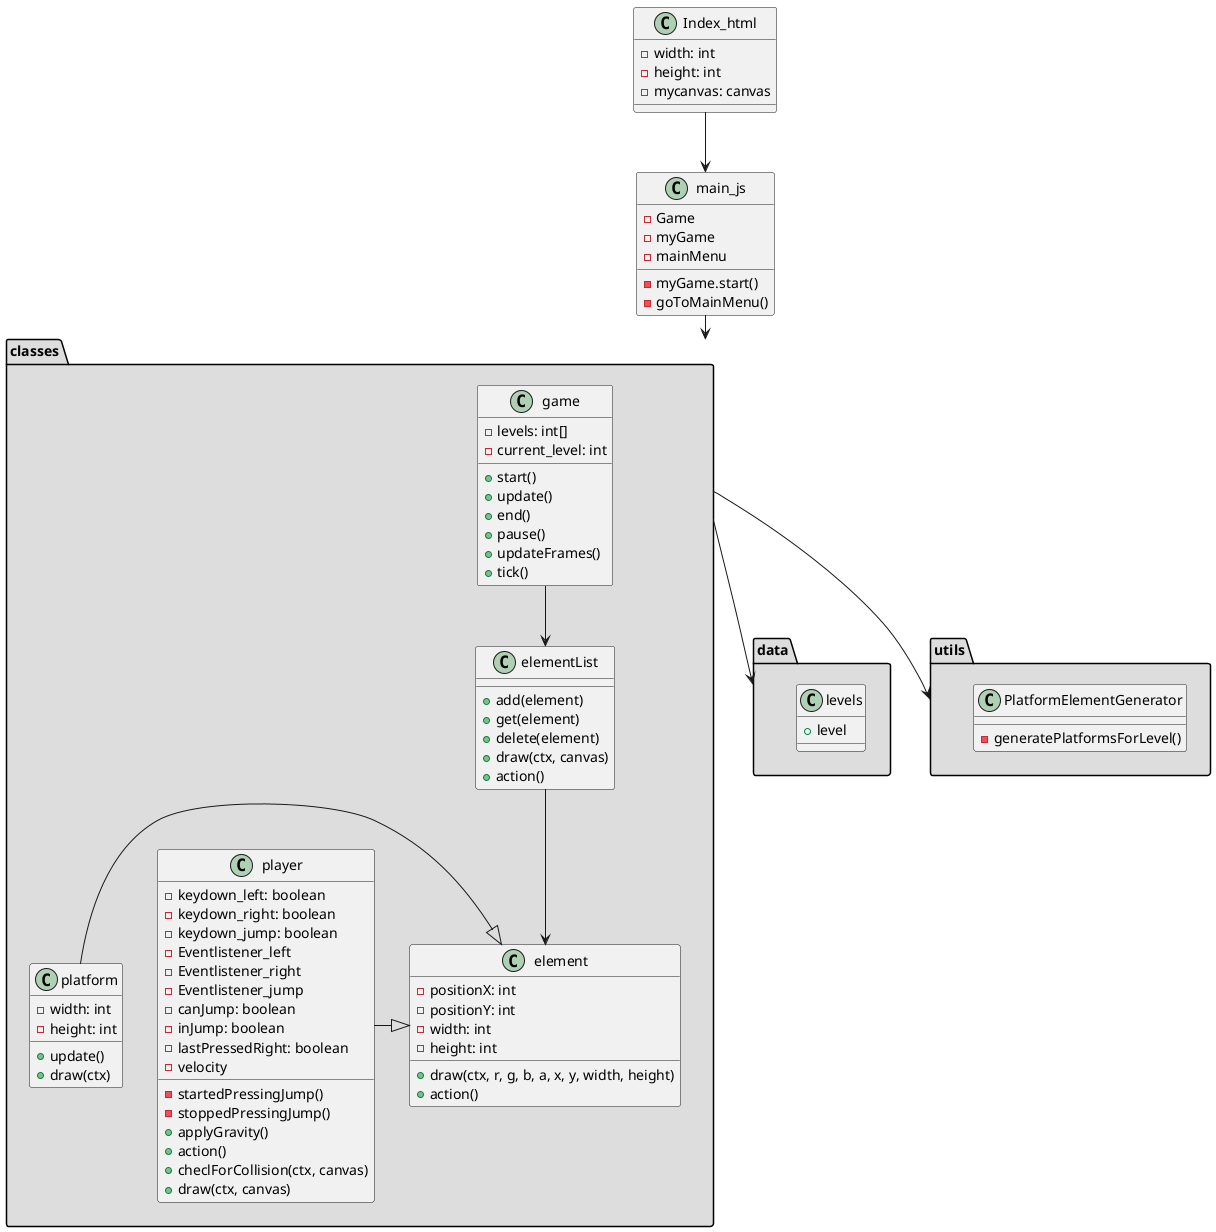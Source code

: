 @startuml

class Index_html {
  - width: int
  - height: int
  - mycanvas: canvas
}



package "classes" #DDDDDD{

  class game {
    - levels: int[]
    - current_level: int 
    + start()
    + update()
    + end()
    + pause()
    + updateFrames()
    + tick()
  
  }
  
  
  class player {
    - keydown_left: boolean
    - keydown_right: boolean
    - keydown_jump: boolean
    - Eventlistener_left
    - Eventlistener_right
    - Eventlistener_jump
    - canJump: boolean
    - inJump: boolean
    - lastPressedRight: boolean
    - velocity
    - startedPressingJump()
    - stoppedPressingJump()
    + applyGravity()
    + action()
    + checlForCollision(ctx, canvas)
    + draw(ctx, canvas)
  }
  
  class elementList {
    + add(element)
    + get(element)
    + delete(element)
    + draw(ctx, canvas)
    + action()
  }
  
  class element {
    - positionX: int 
    - positionY: int 
    - width: int
    - height: int
    + draw(ctx, r, g, b, a, x, y, width, height)
    + action()
  }
  
  class platform {
  - width: int
  - height: int
  + update()
  + draw(ctx)
  }
  
  
game --> elementList
elementList --> element
player -|>element
platform -|> element
}

class main_js {
  -Game
  -myGame
  -mainMenu
  -myGame.start() 
  -goToMainMenu()
}

package "data" #DDDDDD{
  
  class levels {
  + level
  }
}

package "utils" #DDDDDD{

  class PlatformElementGenerator{
  - generatePlatformsForLevel()
  }
}

Index_html --> main_js
main_js --> classes
classes --> data
classes --> utils
@enduml